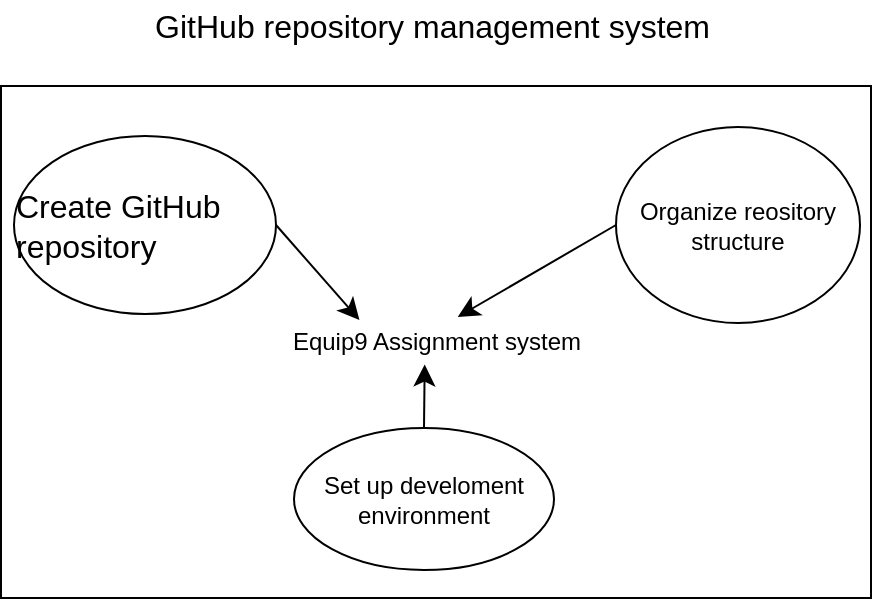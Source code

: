 <mxfile version="25.0.3">
  <diagram name="Page-1" id="CgNspkXvsqde1vR3tePX">
    <mxGraphModel dx="848" dy="845" grid="0" gridSize="10" guides="1" tooltips="1" connect="1" arrows="1" fold="1" page="0" pageScale="1" pageWidth="827" pageHeight="1169" math="0" shadow="0">
      <root>
        <mxCell id="0" />
        <mxCell id="1" parent="0" />
        <mxCell id="wrjsNRCDVgazvwfSSqCF-10" style="edgeStyle=none;curved=1;rounded=0;orthogonalLoop=1;jettySize=auto;html=1;fontSize=12;startSize=8;endSize=8;" edge="1" parent="1" source="wrjsNRCDVgazvwfSSqCF-2">
          <mxGeometry relative="1" as="geometry">
            <mxPoint x="153" y="223.857" as="targetPoint" />
          </mxGeometry>
        </mxCell>
        <mxCell id="wrjsNRCDVgazvwfSSqCF-2" value="Equip9 Assignment system" style="rounded=0;whiteSpace=wrap;html=1;" vertex="1" parent="1">
          <mxGeometry x="-64.5" y="84" width="435" height="256" as="geometry" />
        </mxCell>
        <mxCell id="wrjsNRCDVgazvwfSSqCF-3" value="&lt;div style=&quot;text-align: start;&quot;&gt;&lt;font size=&quot;3&quot;&gt;&lt;span style=&quot;-webkit-text-size-adjust: auto;&quot;&gt;Create GitHub repository&lt;/span&gt;&lt;/font&gt;&lt;/div&gt;" style="ellipse;whiteSpace=wrap;html=1;" vertex="1" parent="1">
          <mxGeometry x="-58" y="109" width="131" height="89" as="geometry" />
        </mxCell>
        <mxCell id="wrjsNRCDVgazvwfSSqCF-4" value="Organize reository structure" style="ellipse;whiteSpace=wrap;html=1;" vertex="1" parent="1">
          <mxGeometry x="243" y="104.5" width="122" height="98" as="geometry" />
        </mxCell>
        <mxCell id="wrjsNRCDVgazvwfSSqCF-9" style="edgeStyle=none;curved=1;rounded=0;orthogonalLoop=1;jettySize=auto;html=1;exitX=0.5;exitY=0;exitDx=0;exitDy=0;fontSize=12;startSize=8;endSize=8;" edge="1" parent="1" source="wrjsNRCDVgazvwfSSqCF-6" target="wrjsNRCDVgazvwfSSqCF-6">
          <mxGeometry relative="1" as="geometry">
            <mxPoint x="218" y="418.857" as="targetPoint" />
          </mxGeometry>
        </mxCell>
        <mxCell id="wrjsNRCDVgazvwfSSqCF-6" value="Set up develoment environment" style="ellipse;whiteSpace=wrap;html=1;" vertex="1" parent="1">
          <mxGeometry x="82" y="255" width="130" height="71" as="geometry" />
        </mxCell>
        <mxCell id="wrjsNRCDVgazvwfSSqCF-7" style="edgeStyle=none;curved=1;rounded=0;orthogonalLoop=1;jettySize=auto;html=1;exitX=1;exitY=0.5;exitDx=0;exitDy=0;entryX=0.412;entryY=0.457;entryDx=0;entryDy=0;entryPerimeter=0;fontSize=12;startSize=8;endSize=8;" edge="1" parent="1" source="wrjsNRCDVgazvwfSSqCF-3" target="wrjsNRCDVgazvwfSSqCF-2">
          <mxGeometry relative="1" as="geometry" />
        </mxCell>
        <mxCell id="wrjsNRCDVgazvwfSSqCF-8" style="edgeStyle=none;curved=1;rounded=0;orthogonalLoop=1;jettySize=auto;html=1;exitX=0;exitY=0.5;exitDx=0;exitDy=0;entryX=0.525;entryY=0.451;entryDx=0;entryDy=0;entryPerimeter=0;fontSize=12;startSize=8;endSize=8;" edge="1" parent="1" source="wrjsNRCDVgazvwfSSqCF-4" target="wrjsNRCDVgazvwfSSqCF-2">
          <mxGeometry relative="1" as="geometry" />
        </mxCell>
        <mxCell id="wrjsNRCDVgazvwfSSqCF-11" style="edgeStyle=none;curved=1;rounded=0;orthogonalLoop=1;jettySize=auto;html=1;entryX=0.5;entryY=1;entryDx=0;entryDy=0;fontSize=12;startSize=8;endSize=8;" edge="1" parent="1" source="wrjsNRCDVgazvwfSSqCF-6" target="wrjsNRCDVgazvwfSSqCF-6">
          <mxGeometry relative="1" as="geometry" />
        </mxCell>
        <mxCell id="wrjsNRCDVgazvwfSSqCF-14" style="edgeStyle=none;curved=1;rounded=0;orthogonalLoop=1;jettySize=auto;html=1;exitX=0.5;exitY=0;exitDx=0;exitDy=0;entryX=0.487;entryY=0.544;entryDx=0;entryDy=0;entryPerimeter=0;fontSize=12;startSize=8;endSize=8;" edge="1" parent="1" source="wrjsNRCDVgazvwfSSqCF-6" target="wrjsNRCDVgazvwfSSqCF-2">
          <mxGeometry relative="1" as="geometry" />
        </mxCell>
        <mxCell id="wrjsNRCDVgazvwfSSqCF-15" value="GitHub repository management system&amp;nbsp;" style="text;strokeColor=none;fillColor=none;html=1;align=center;verticalAlign=middle;whiteSpace=wrap;rounded=0;fontSize=16;" vertex="1" parent="1">
          <mxGeometry x="8.5" y="41" width="289" height="26" as="geometry" />
        </mxCell>
      </root>
    </mxGraphModel>
  </diagram>
</mxfile>
